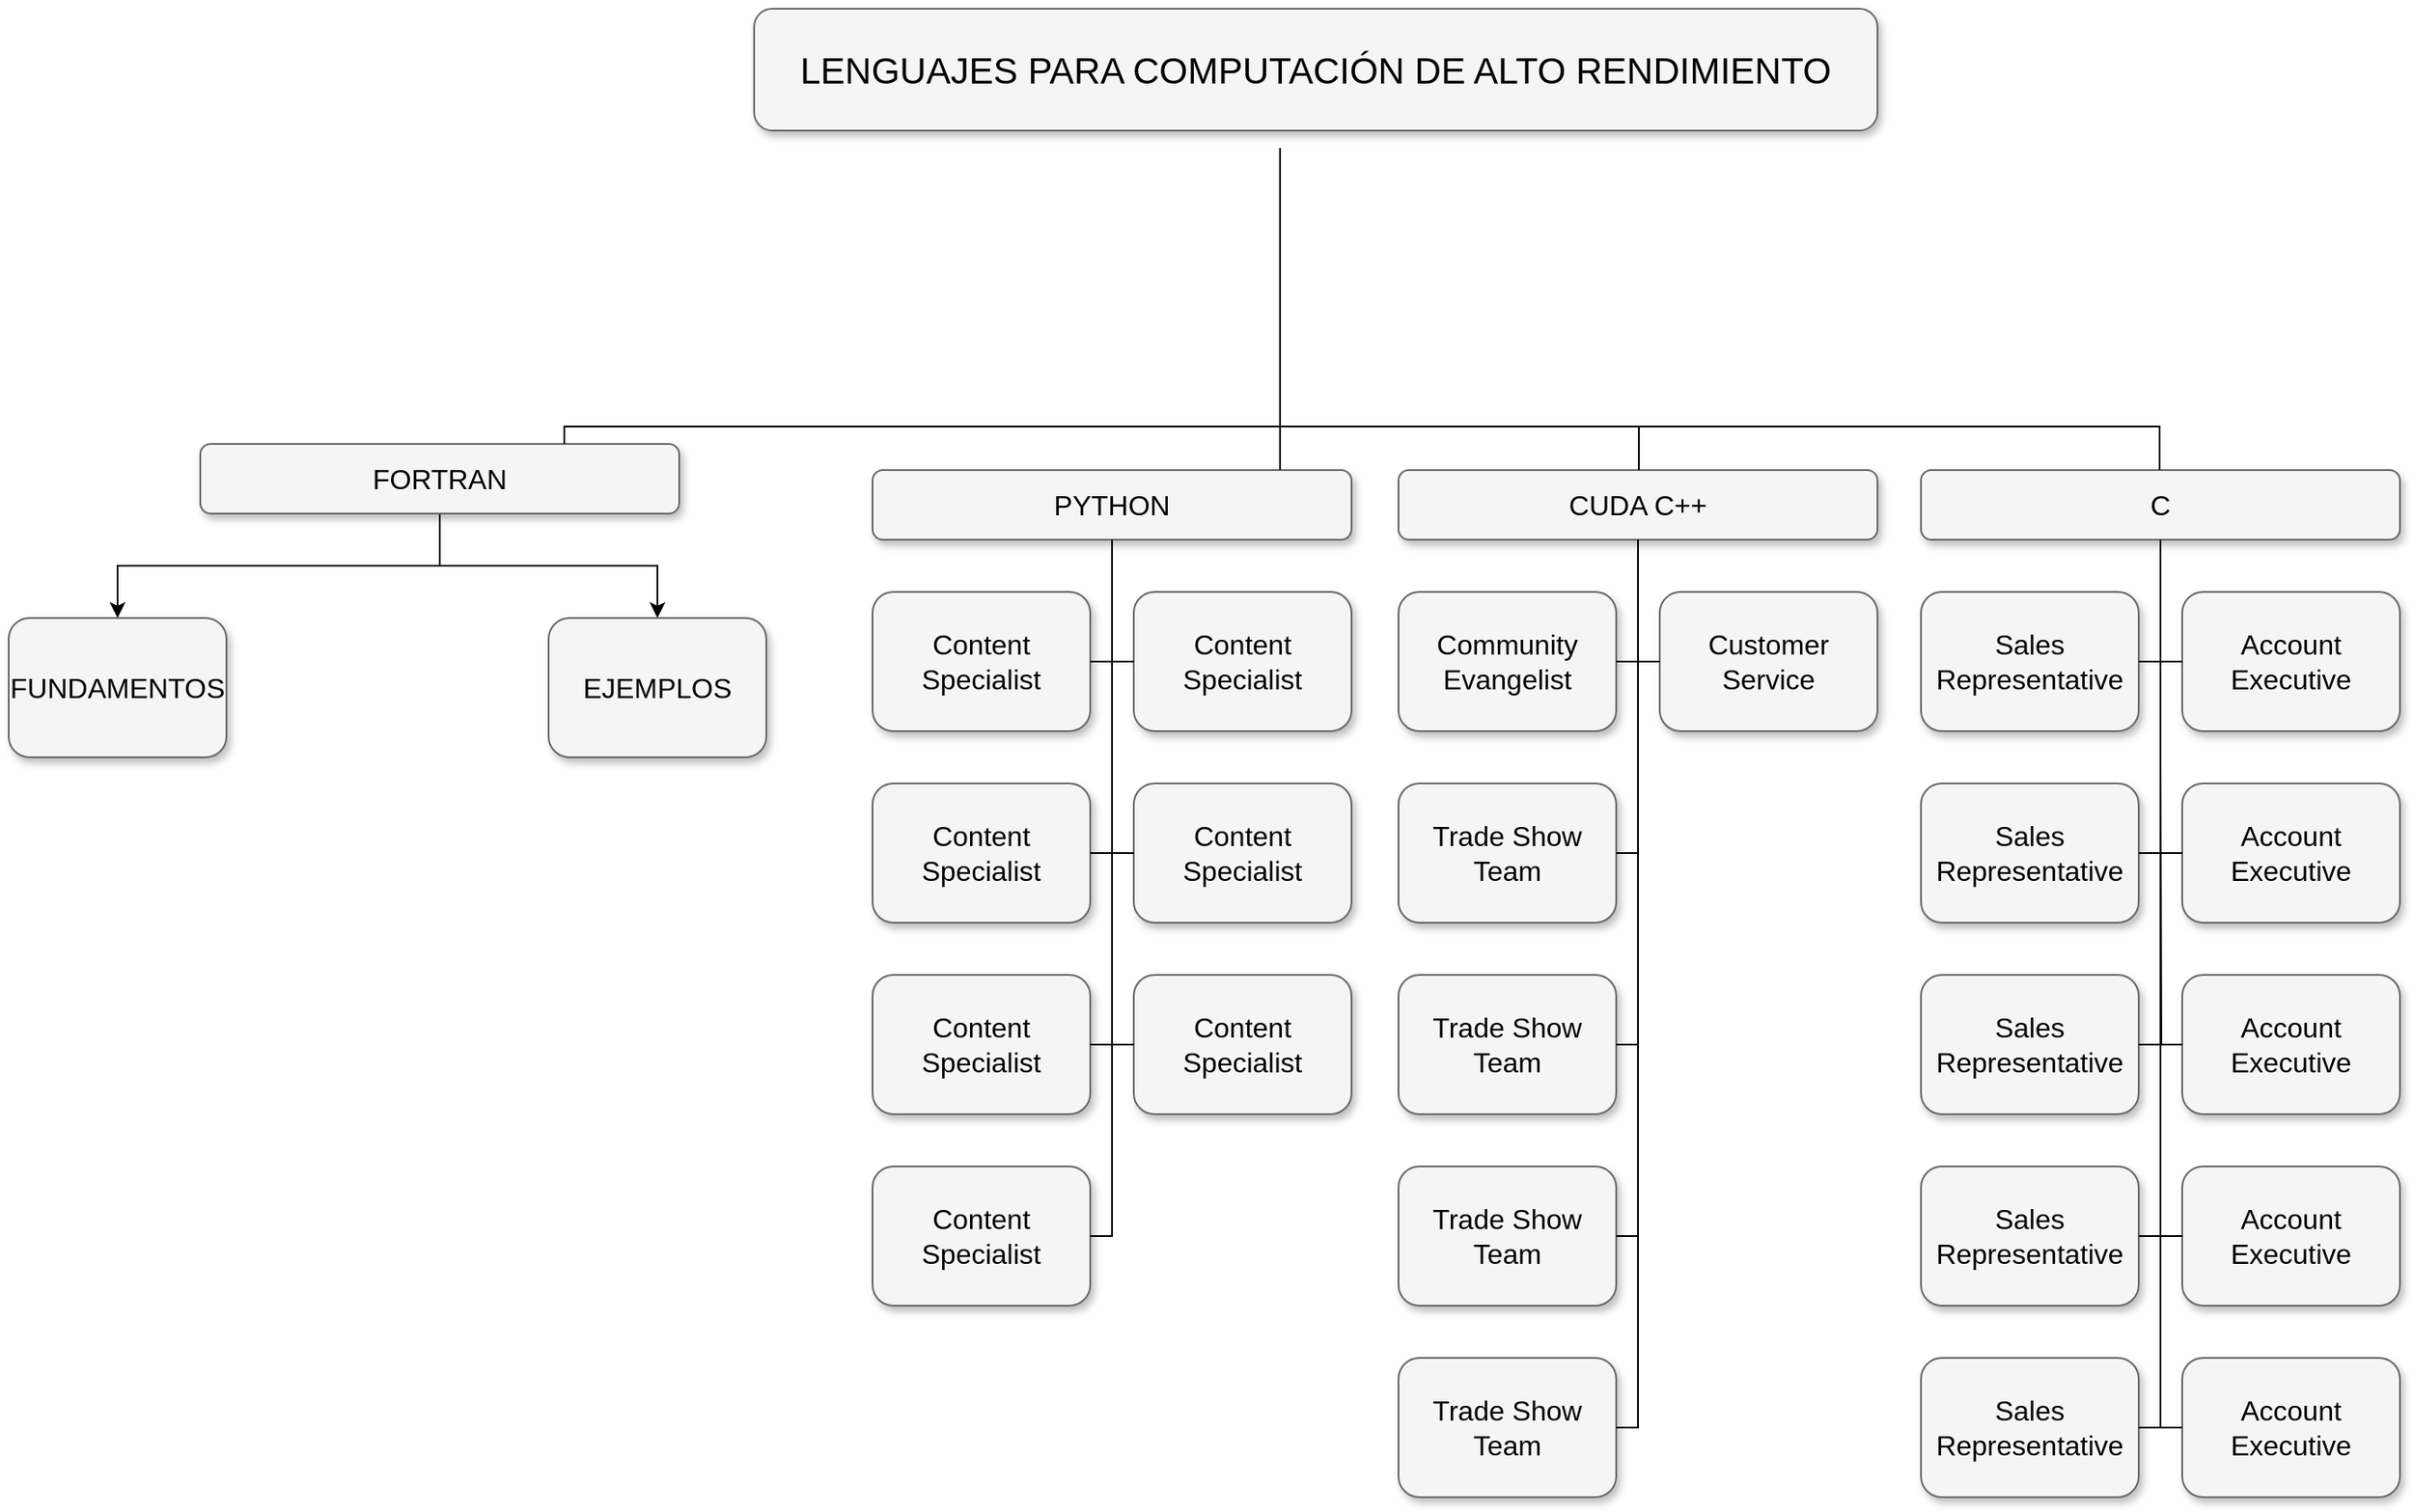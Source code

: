 <mxfile version="22.1.21" type="github">
  <diagram name="Page-1" id="b98fa263-6416-c6ec-5b7d-78bf54ef71d0">
    <mxGraphModel dx="1664" dy="982" grid="1" gridSize="10" guides="1" tooltips="1" connect="1" arrows="1" fold="1" page="1" pageScale="1.5" pageWidth="1169" pageHeight="826" background="none" math="0" shadow="0">
      <root>
        <mxCell id="0" style=";html=1;" />
        <mxCell id="1" style=";html=1;" parent="0" />
        <mxCell id="303ed1de8c2c98b4-3" value="&lt;font style=&quot;font-size: 21px;&quot;&gt;LENGUAJES PARA COMPUTACIÓN DE ALTO RENDIMIENTO&lt;/font&gt;" style="whiteSpace=wrap;html=1;rounded=1;shadow=1;strokeWidth=1;fontSize=16;align=center;fillColor=#f5f5f5;strokeColor=#666666;" parent="1" vertex="1">
          <mxGeometry x="528" y="170" width="645" height="70" as="geometry" />
        </mxCell>
        <mxCell id="3Gz9zS-fkLntQRFdHaT7-7" style="edgeStyle=orthogonalEdgeStyle;rounded=0;orthogonalLoop=1;jettySize=auto;html=1;" edge="1" parent="1" source="303ed1de8c2c98b4-5" target="303ed1de8c2c98b4-10">
          <mxGeometry relative="1" as="geometry" />
        </mxCell>
        <mxCell id="3Gz9zS-fkLntQRFdHaT7-8" style="edgeStyle=orthogonalEdgeStyle;rounded=0;orthogonalLoop=1;jettySize=auto;html=1;" edge="1" parent="1" source="303ed1de8c2c98b4-5" target="303ed1de8c2c98b4-21">
          <mxGeometry relative="1" as="geometry" />
        </mxCell>
        <mxCell id="303ed1de8c2c98b4-5" value="FORTRAN" style="whiteSpace=wrap;html=1;rounded=1;shadow=1;strokeWidth=1;fontSize=16;align=center;fillColor=#f5f5f5;strokeColor=#666666;" parent="1" vertex="1">
          <mxGeometry x="210" y="420" width="275" height="40" as="geometry" />
        </mxCell>
        <mxCell id="303ed1de8c2c98b4-6" value="PYTHON" style="whiteSpace=wrap;html=1;rounded=1;shadow=1;strokeWidth=1;fontSize=16;align=center;fillColor=#f5f5f5;strokeColor=#666666;" parent="1" vertex="1">
          <mxGeometry x="596" y="435" width="275" height="40" as="geometry" />
        </mxCell>
        <mxCell id="303ed1de8c2c98b4-8" value="CUDA C++" style="whiteSpace=wrap;html=1;rounded=1;shadow=1;strokeWidth=1;fontSize=16;align=center;fillColor=#f5f5f5;strokeColor=#666666;" parent="1" vertex="1">
          <mxGeometry x="898" y="435" width="275" height="40" as="geometry" />
        </mxCell>
        <mxCell id="303ed1de8c2c98b4-9" value="C" style="whiteSpace=wrap;html=1;rounded=1;shadow=1;strokeWidth=1;fontSize=16;align=center;fillColor=#f5f5f5;strokeColor=#666666;" parent="1" vertex="1">
          <mxGeometry x="1198" y="435" width="275" height="40" as="geometry" />
        </mxCell>
        <mxCell id="303ed1de8c2c98b4-10" value="FUNDAMENTOS" style="whiteSpace=wrap;html=1;rounded=1;shadow=1;strokeWidth=1;fontSize=16;align=center;fillColor=#f5f5f5;strokeColor=#666666;" parent="1" vertex="1">
          <mxGeometry x="100" y="520" width="125" height="80" as="geometry" />
        </mxCell>
        <mxCell id="303ed1de8c2c98b4-13" value="Content Specialist" style="whiteSpace=wrap;html=1;rounded=1;shadow=1;strokeWidth=1;fontSize=16;align=center;fillColor=#f5f5f5;strokeColor=#666666;" parent="1" vertex="1">
          <mxGeometry x="596" y="505" width="125" height="80" as="geometry" />
        </mxCell>
        <mxCell id="303ed1de8c2c98b4-14" value="&lt;span&gt;Content Specialist&lt;/span&gt;" style="whiteSpace=wrap;html=1;rounded=1;shadow=1;strokeWidth=1;fontSize=16;align=center;fillColor=#f5f5f5;strokeColor=#666666;" parent="1" vertex="1">
          <mxGeometry x="746" y="505" width="125" height="80" as="geometry" />
        </mxCell>
        <mxCell id="303ed1de8c2c98b4-17" value="Community Evangelist" style="whiteSpace=wrap;html=1;rounded=1;shadow=1;strokeWidth=1;fontSize=16;align=center;fillColor=#f5f5f5;strokeColor=#666666;" parent="1" vertex="1">
          <mxGeometry x="898" y="505" width="125" height="80" as="geometry" />
        </mxCell>
        <mxCell id="303ed1de8c2c98b4-18" value="Customer Service" style="whiteSpace=wrap;html=1;rounded=1;shadow=1;strokeWidth=1;fontSize=16;align=center;fillColor=#f5f5f5;strokeColor=#666666;" parent="1" vertex="1">
          <mxGeometry x="1048" y="505" width="125" height="80" as="geometry" />
        </mxCell>
        <mxCell id="303ed1de8c2c98b4-19" value="Sales Representative" style="whiteSpace=wrap;html=1;rounded=1;shadow=1;strokeWidth=1;fontSize=16;align=center;fillColor=#f5f5f5;strokeColor=#666666;" parent="1" vertex="1">
          <mxGeometry x="1198" y="505" width="125" height="80" as="geometry" />
        </mxCell>
        <mxCell id="303ed1de8c2c98b4-20" value="Account Executive" style="whiteSpace=wrap;html=1;rounded=1;shadow=1;strokeWidth=1;fontSize=16;align=center;fillColor=#f5f5f5;strokeColor=#666666;" parent="1" vertex="1">
          <mxGeometry x="1348" y="505" width="125" height="80" as="geometry" />
        </mxCell>
        <mxCell id="303ed1de8c2c98b4-21" value="EJEMPLOS&lt;br&gt;" style="whiteSpace=wrap;html=1;rounded=1;shadow=1;strokeWidth=1;fontSize=16;align=center;fillColor=#f5f5f5;strokeColor=#666666;" parent="1" vertex="1">
          <mxGeometry x="410" y="520" width="125" height="80" as="geometry" />
        </mxCell>
        <mxCell id="303ed1de8c2c98b4-23" value="Content Specialist" style="whiteSpace=wrap;html=1;rounded=1;shadow=1;strokeWidth=1;fontSize=16;align=center;fillColor=#f5f5f5;strokeColor=#666666;" parent="1" vertex="1">
          <mxGeometry x="596" y="615" width="125" height="80" as="geometry" />
        </mxCell>
        <mxCell id="303ed1de8c2c98b4-24" value="&lt;span&gt;Content Specialist&lt;/span&gt;" style="whiteSpace=wrap;html=1;rounded=1;shadow=1;strokeWidth=1;fontSize=16;align=center;fillColor=#f5f5f5;strokeColor=#666666;" parent="1" vertex="1">
          <mxGeometry x="746" y="615" width="125" height="80" as="geometry" />
        </mxCell>
        <mxCell id="303ed1de8c2c98b4-27" value="Trade Show Team" style="whiteSpace=wrap;html=1;rounded=1;shadow=1;strokeWidth=1;fontSize=16;align=center;fillColor=#f5f5f5;strokeColor=#666666;" parent="1" vertex="1">
          <mxGeometry x="898" y="615" width="125" height="80" as="geometry" />
        </mxCell>
        <mxCell id="303ed1de8c2c98b4-29" value="&lt;span&gt;Sales Representative&lt;/span&gt;" style="whiteSpace=wrap;html=1;rounded=1;shadow=1;strokeWidth=1;fontSize=16;align=center;fillColor=#f5f5f5;strokeColor=#666666;" parent="1" vertex="1">
          <mxGeometry x="1198" y="615" width="125" height="80" as="geometry" />
        </mxCell>
        <mxCell id="303ed1de8c2c98b4-30" value="&lt;span&gt;Account Executive&lt;/span&gt;" style="whiteSpace=wrap;html=1;rounded=1;shadow=1;strokeWidth=1;fontSize=16;align=center;fillColor=#f5f5f5;strokeColor=#666666;" parent="1" vertex="1">
          <mxGeometry x="1348" y="615" width="125" height="80" as="geometry" />
        </mxCell>
        <mxCell id="303ed1de8c2c98b4-33" value="Content Specialist" style="whiteSpace=wrap;html=1;rounded=1;shadow=1;strokeWidth=1;fontSize=16;align=center;fillColor=#f5f5f5;strokeColor=#666666;" parent="1" vertex="1">
          <mxGeometry x="596" y="725" width="125" height="80" as="geometry" />
        </mxCell>
        <mxCell id="303ed1de8c2c98b4-37" value="&lt;span&gt;Trade Show Team&lt;/span&gt;" style="whiteSpace=wrap;html=1;rounded=1;shadow=1;strokeWidth=1;fontSize=16;align=center;fillColor=#f5f5f5;strokeColor=#666666;" parent="1" vertex="1">
          <mxGeometry x="898" y="725" width="125" height="80" as="geometry" />
        </mxCell>
        <mxCell id="303ed1de8c2c98b4-39" value="&lt;span&gt;Sales Representative&lt;/span&gt;" style="whiteSpace=wrap;html=1;rounded=1;shadow=1;strokeWidth=1;fontSize=16;align=center;fillColor=#f5f5f5;strokeColor=#666666;" parent="1" vertex="1">
          <mxGeometry x="1198" y="725" width="125" height="80" as="geometry" />
        </mxCell>
        <mxCell id="303ed1de8c2c98b4-40" value="&lt;span&gt;Account Executive&lt;/span&gt;" style="whiteSpace=wrap;html=1;rounded=1;shadow=1;strokeWidth=1;fontSize=16;align=center;fillColor=#f5f5f5;strokeColor=#666666;" parent="1" vertex="1">
          <mxGeometry x="1348" y="725" width="125" height="80" as="geometry" />
        </mxCell>
        <mxCell id="303ed1de8c2c98b4-47" value="&lt;span&gt;Trade Show Team&lt;/span&gt;" style="whiteSpace=wrap;html=1;rounded=1;shadow=1;strokeWidth=1;fontSize=16;align=center;fillColor=#f5f5f5;strokeColor=#666666;" parent="1" vertex="1">
          <mxGeometry x="898" y="835" width="125" height="80" as="geometry" />
        </mxCell>
        <mxCell id="303ed1de8c2c98b4-49" value="&lt;span&gt;Sales Representative&lt;/span&gt;" style="whiteSpace=wrap;html=1;rounded=1;shadow=1;strokeWidth=1;fontSize=16;align=center;fillColor=#f5f5f5;strokeColor=#666666;" parent="1" vertex="1">
          <mxGeometry x="1198" y="835" width="125" height="80" as="geometry" />
        </mxCell>
        <mxCell id="303ed1de8c2c98b4-50" value="&lt;span&gt;Account Executive&lt;/span&gt;" style="whiteSpace=wrap;html=1;rounded=1;shadow=1;strokeWidth=1;fontSize=16;align=center;fillColor=#f5f5f5;strokeColor=#666666;" parent="1" vertex="1">
          <mxGeometry x="1348" y="835" width="125" height="80" as="geometry" />
        </mxCell>
        <mxCell id="303ed1de8c2c98b4-59" value="&lt;span&gt;Sales Representative&lt;/span&gt;" style="whiteSpace=wrap;html=1;rounded=1;shadow=1;strokeWidth=1;fontSize=16;align=center;fillColor=#f5f5f5;strokeColor=#666666;" parent="1" vertex="1">
          <mxGeometry x="1198" y="945" width="125" height="80" as="geometry" />
        </mxCell>
        <mxCell id="303ed1de8c2c98b4-60" value="&lt;span&gt;Account Executive&lt;/span&gt;" style="whiteSpace=wrap;html=1;rounded=1;shadow=1;strokeWidth=1;fontSize=16;align=center;fillColor=#f5f5f5;strokeColor=#666666;" parent="1" vertex="1">
          <mxGeometry x="1348" y="945" width="125" height="80" as="geometry" />
        </mxCell>
        <mxCell id="303ed1de8c2c98b4-73" value="&lt;span&gt;Trade Show Team&lt;/span&gt;" style="whiteSpace=wrap;html=1;rounded=1;shadow=1;strokeWidth=1;fontSize=16;align=center;fillColor=#f5f5f5;strokeColor=#666666;" parent="1" vertex="1">
          <mxGeometry x="898" y="945" width="125" height="80" as="geometry" />
        </mxCell>
        <mxCell id="303ed1de8c2c98b4-74" value="&lt;span&gt;Content Specialist&lt;/span&gt;" style="whiteSpace=wrap;html=1;rounded=1;shadow=1;strokeWidth=1;fontSize=16;align=center;fillColor=#f5f5f5;strokeColor=#666666;" parent="1" vertex="1">
          <mxGeometry x="746" y="725" width="125" height="80" as="geometry" />
        </mxCell>
        <mxCell id="303ed1de8c2c98b4-75" value="&lt;span&gt;Content Specialist&lt;/span&gt;" style="whiteSpace=wrap;html=1;rounded=1;shadow=1;strokeWidth=1;fontSize=16;align=center;fillColor=#f5f5f5;strokeColor=#666666;" parent="1" vertex="1">
          <mxGeometry x="596" y="835" width="125" height="80" as="geometry" />
        </mxCell>
        <mxCell id="303ed1de8c2c98b4-80" style="edgeStyle=orthogonalEdgeStyle;html=1;startSize=6;endFill=0;endSize=6;strokeWidth=1;fontSize=16;rounded=0;endArrow=none;" parent="1" target="303ed1de8c2c98b4-5" edge="1">
          <mxGeometry relative="1" as="geometry">
            <Array as="points">
              <mxPoint x="830" y="250" />
              <mxPoint x="830" y="410" />
              <mxPoint x="419" y="410" />
            </Array>
            <mxPoint x="830" y="250" as="sourcePoint" />
          </mxGeometry>
        </mxCell>
        <mxCell id="303ed1de8c2c98b4-81" style="edgeStyle=elbowEdgeStyle;html=1;startSize=6;endFill=0;endSize=6;strokeWidth=1;fontSize=16;rounded=0;endArrow=none;" parent="1" target="303ed1de8c2c98b4-6" edge="1">
          <mxGeometry relative="1" as="geometry">
            <Array as="points">
              <mxPoint x="830" y="340" />
              <mxPoint x="726" y="415" />
            </Array>
            <mxPoint x="830" y="250" as="sourcePoint" />
          </mxGeometry>
        </mxCell>
        <mxCell id="303ed1de8c2c98b4-83" style="edgeStyle=orthogonalEdgeStyle;html=1;startSize=6;endFill=0;endSize=6;strokeWidth=1;fontSize=16;rounded=0;endArrow=none;" parent="1" target="303ed1de8c2c98b4-8" edge="1">
          <mxGeometry relative="1" as="geometry">
            <Array as="points">
              <mxPoint x="830" y="250" />
              <mxPoint x="830" y="410" />
              <mxPoint x="1036" y="410" />
            </Array>
            <mxPoint x="830" y="250" as="sourcePoint" />
          </mxGeometry>
        </mxCell>
        <mxCell id="303ed1de8c2c98b4-84" style="edgeStyle=orthogonalEdgeStyle;html=1;startSize=6;endFill=0;endSize=6;strokeWidth=1;fontSize=16;rounded=0;endArrow=none;" parent="1" target="303ed1de8c2c98b4-9" edge="1">
          <mxGeometry relative="1" as="geometry">
            <Array as="points">
              <mxPoint x="830" y="250" />
              <mxPoint x="830" y="410" />
              <mxPoint x="1335" y="410" />
            </Array>
            <mxPoint x="830" y="250" as="sourcePoint" />
          </mxGeometry>
        </mxCell>
        <mxCell id="303ed1de8c2c98b4-92" style="edgeStyle=orthogonalEdgeStyle;html=1;startSize=6;endFill=0;endSize=6;strokeWidth=1;fontSize=16;rounded=0;endArrow=none;entryX=1;entryY=0.5;" parent="1" source="303ed1de8c2c98b4-6" target="303ed1de8c2c98b4-13" edge="1">
          <mxGeometry relative="1" as="geometry">
            <Array as="points">
              <mxPoint x="733" y="545" />
            </Array>
          </mxGeometry>
        </mxCell>
        <mxCell id="303ed1de8c2c98b4-93" style="edgeStyle=orthogonalEdgeStyle;html=1;startSize=6;endFill=0;endSize=6;strokeWidth=1;fontSize=16;rounded=0;endArrow=none;entryX=1;entryY=0.5;" parent="1" source="303ed1de8c2c98b4-6" target="303ed1de8c2c98b4-23" edge="1">
          <mxGeometry relative="1" as="geometry">
            <Array as="points">
              <mxPoint x="734" y="655" />
            </Array>
          </mxGeometry>
        </mxCell>
        <mxCell id="303ed1de8c2c98b4-94" style="edgeStyle=orthogonalEdgeStyle;html=1;startSize=6;endFill=0;endSize=6;strokeWidth=1;fontSize=16;rounded=0;endArrow=none;entryX=1;entryY=0.5;" parent="1" source="303ed1de8c2c98b4-6" target="303ed1de8c2c98b4-33" edge="1">
          <mxGeometry relative="1" as="geometry">
            <Array as="points">
              <mxPoint x="733" y="765" />
            </Array>
          </mxGeometry>
        </mxCell>
        <mxCell id="303ed1de8c2c98b4-95" style="edgeStyle=orthogonalEdgeStyle;html=1;startSize=6;endFill=0;endSize=6;strokeWidth=1;fontSize=16;rounded=0;endArrow=none;entryX=1;entryY=0.5;" parent="1" source="303ed1de8c2c98b4-6" target="303ed1de8c2c98b4-75" edge="1">
          <mxGeometry relative="1" as="geometry">
            <Array as="points">
              <mxPoint x="733" y="875" />
            </Array>
          </mxGeometry>
        </mxCell>
        <mxCell id="303ed1de8c2c98b4-96" style="edgeStyle=orthogonalEdgeStyle;html=1;startSize=6;endFill=0;endSize=6;strokeWidth=1;fontSize=16;rounded=0;endArrow=none;entryX=0;entryY=0.5;" parent="1" source="303ed1de8c2c98b4-6" target="303ed1de8c2c98b4-14" edge="1">
          <mxGeometry relative="1" as="geometry">
            <Array as="points">
              <mxPoint x="733" y="545" />
            </Array>
          </mxGeometry>
        </mxCell>
        <mxCell id="303ed1de8c2c98b4-97" style="edgeStyle=orthogonalEdgeStyle;html=1;startSize=6;endFill=0;endSize=6;strokeWidth=1;fontSize=16;rounded=0;endArrow=none;entryX=0;entryY=0.5;" parent="1" source="303ed1de8c2c98b4-6" target="303ed1de8c2c98b4-24" edge="1">
          <mxGeometry relative="1" as="geometry">
            <Array as="points">
              <mxPoint x="733" y="655" />
            </Array>
          </mxGeometry>
        </mxCell>
        <mxCell id="303ed1de8c2c98b4-98" style="edgeStyle=orthogonalEdgeStyle;html=1;startSize=6;endFill=0;endSize=6;strokeWidth=1;fontSize=16;rounded=0;endArrow=none;entryX=0;entryY=0.5;" parent="1" source="303ed1de8c2c98b4-6" target="303ed1de8c2c98b4-74" edge="1">
          <mxGeometry relative="1" as="geometry">
            <Array as="points">
              <mxPoint x="733" y="765" />
            </Array>
          </mxGeometry>
        </mxCell>
        <mxCell id="303ed1de8c2c98b4-103" style="edgeStyle=orthogonalEdgeStyle;html=1;startSize=6;endFill=0;endSize=6;strokeWidth=1;fontSize=16;rounded=0;endArrow=none;entryX=1;entryY=0.5;" parent="1" source="303ed1de8c2c98b4-8" target="303ed1de8c2c98b4-17" edge="1">
          <mxGeometry relative="1" as="geometry">
            <Array as="points">
              <mxPoint x="1036" y="545" />
            </Array>
          </mxGeometry>
        </mxCell>
        <mxCell id="303ed1de8c2c98b4-104" style="edgeStyle=orthogonalEdgeStyle;html=1;startSize=6;endFill=0;endSize=6;strokeWidth=1;fontSize=16;rounded=0;endArrow=none;entryX=0;entryY=0.5;" parent="1" source="303ed1de8c2c98b4-8" target="303ed1de8c2c98b4-18" edge="1">
          <mxGeometry relative="1" as="geometry">
            <Array as="points">
              <mxPoint x="1036" y="545" />
            </Array>
          </mxGeometry>
        </mxCell>
        <mxCell id="303ed1de8c2c98b4-105" style="edgeStyle=orthogonalEdgeStyle;html=1;startSize=6;endFill=0;endSize=6;strokeWidth=1;fontSize=16;rounded=0;endArrow=none;entryX=1;entryY=0.5;" parent="1" source="303ed1de8c2c98b4-8" target="303ed1de8c2c98b4-27" edge="1">
          <mxGeometry relative="1" as="geometry">
            <Array as="points">
              <mxPoint x="1036" y="655" />
            </Array>
          </mxGeometry>
        </mxCell>
        <mxCell id="303ed1de8c2c98b4-106" style="edgeStyle=orthogonalEdgeStyle;html=1;startSize=6;endFill=0;endSize=6;strokeWidth=1;fontSize=16;rounded=0;endArrow=none;entryX=1;entryY=0.5;" parent="1" source="303ed1de8c2c98b4-8" target="303ed1de8c2c98b4-37" edge="1">
          <mxGeometry relative="1" as="geometry">
            <Array as="points">
              <mxPoint x="1036" y="765" />
            </Array>
          </mxGeometry>
        </mxCell>
        <mxCell id="303ed1de8c2c98b4-107" style="edgeStyle=orthogonalEdgeStyle;html=1;startSize=6;endFill=0;endSize=6;strokeWidth=1;fontSize=16;rounded=0;endArrow=none;entryX=1;entryY=0.5;" parent="1" source="303ed1de8c2c98b4-8" target="303ed1de8c2c98b4-47" edge="1">
          <mxGeometry relative="1" as="geometry">
            <Array as="points">
              <mxPoint x="1036" y="875" />
            </Array>
          </mxGeometry>
        </mxCell>
        <mxCell id="303ed1de8c2c98b4-108" style="edgeStyle=orthogonalEdgeStyle;html=1;startSize=6;endFill=0;endSize=6;strokeWidth=1;fontSize=16;rounded=0;endArrow=none;entryX=1;entryY=0.5;" parent="1" source="303ed1de8c2c98b4-8" target="303ed1de8c2c98b4-73" edge="1">
          <mxGeometry relative="1" as="geometry">
            <Array as="points">
              <mxPoint x="1036" y="985" />
            </Array>
          </mxGeometry>
        </mxCell>
        <mxCell id="303ed1de8c2c98b4-109" style="edgeStyle=orthogonalEdgeStyle;html=1;startSize=6;endFill=0;endSize=6;strokeWidth=1;fontSize=16;rounded=0;endArrow=none;entryX=1;entryY=0.5;" parent="1" source="303ed1de8c2c98b4-9" target="303ed1de8c2c98b4-19" edge="1">
          <mxGeometry relative="1" as="geometry">
            <Array as="points">
              <mxPoint x="1336" y="545" />
            </Array>
          </mxGeometry>
        </mxCell>
        <mxCell id="303ed1de8c2c98b4-110" style="edgeStyle=orthogonalEdgeStyle;html=1;startSize=6;endFill=0;endSize=6;strokeWidth=1;fontSize=16;rounded=0;endArrow=none;entryX=1;entryY=0.5;" parent="1" source="303ed1de8c2c98b4-9" target="303ed1de8c2c98b4-29" edge="1">
          <mxGeometry relative="1" as="geometry">
            <Array as="points">
              <mxPoint x="1336" y="655" />
            </Array>
          </mxGeometry>
        </mxCell>
        <mxCell id="303ed1de8c2c98b4-111" style="edgeStyle=orthogonalEdgeStyle;html=1;startSize=6;endFill=0;endSize=6;strokeWidth=1;fontSize=16;rounded=0;endArrow=none;entryX=1;entryY=0.5;" parent="1" source="303ed1de8c2c98b4-9" target="303ed1de8c2c98b4-39" edge="1">
          <mxGeometry relative="1" as="geometry">
            <mxPoint x="1521" y="760" as="targetPoint" />
            <Array as="points">
              <mxPoint x="1336" y="600" />
              <mxPoint x="1336" y="765" />
            </Array>
          </mxGeometry>
        </mxCell>
        <mxCell id="303ed1de8c2c98b4-112" style="edgeStyle=orthogonalEdgeStyle;html=1;startSize=6;endFill=0;endSize=6;strokeWidth=1;fontSize=16;rounded=0;endArrow=none;entryX=1;entryY=0.5;" parent="1" source="303ed1de8c2c98b4-9" target="303ed1de8c2c98b4-49" edge="1">
          <mxGeometry relative="1" as="geometry">
            <Array as="points">
              <mxPoint x="1336" y="875" />
            </Array>
          </mxGeometry>
        </mxCell>
        <mxCell id="303ed1de8c2c98b4-113" style="edgeStyle=orthogonalEdgeStyle;html=1;startSize=6;endFill=0;endSize=6;strokeWidth=1;fontSize=16;rounded=0;endArrow=none;entryX=1;entryY=0.5;" parent="1" source="303ed1de8c2c98b4-9" target="303ed1de8c2c98b4-59" edge="1">
          <mxGeometry relative="1" as="geometry">
            <Array as="points">
              <mxPoint x="1336" y="985" />
            </Array>
          </mxGeometry>
        </mxCell>
        <mxCell id="303ed1de8c2c98b4-114" style="edgeStyle=orthogonalEdgeStyle;html=1;startSize=6;endFill=0;endSize=6;strokeWidth=1;fontSize=16;rounded=0;endArrow=none;entryX=0;entryY=0.5;" parent="1" source="303ed1de8c2c98b4-9" target="303ed1de8c2c98b4-20" edge="1">
          <mxGeometry relative="1" as="geometry">
            <Array as="points">
              <mxPoint x="1336" y="545" />
            </Array>
          </mxGeometry>
        </mxCell>
        <mxCell id="303ed1de8c2c98b4-115" style="edgeStyle=orthogonalEdgeStyle;html=1;startSize=6;endFill=0;endSize=6;strokeWidth=1;fontSize=16;rounded=0;endArrow=none;entryX=0;entryY=0.5;" parent="1" source="303ed1de8c2c98b4-9" target="303ed1de8c2c98b4-30" edge="1">
          <mxGeometry relative="1" as="geometry">
            <Array as="points">
              <mxPoint x="1336" y="655" />
            </Array>
          </mxGeometry>
        </mxCell>
        <mxCell id="303ed1de8c2c98b4-116" style="edgeStyle=orthogonalEdgeStyle;html=1;startSize=6;endFill=0;endSize=6;strokeWidth=1;fontSize=16;rounded=0;endArrow=none;entryX=0;entryY=0.5;" parent="1" source="303ed1de8c2c98b4-9" target="303ed1de8c2c98b4-40" edge="1">
          <mxGeometry relative="1" as="geometry">
            <Array as="points">
              <mxPoint x="1336" y="765" />
            </Array>
          </mxGeometry>
        </mxCell>
        <mxCell id="303ed1de8c2c98b4-117" style="edgeStyle=orthogonalEdgeStyle;html=1;startSize=6;endFill=0;endSize=6;strokeWidth=1;fontSize=16;rounded=0;endArrow=none;entryX=0;entryY=0.5;" parent="1" source="303ed1de8c2c98b4-9" target="303ed1de8c2c98b4-50" edge="1">
          <mxGeometry relative="1" as="geometry">
            <Array as="points">
              <mxPoint x="1336" y="875" />
            </Array>
          </mxGeometry>
        </mxCell>
        <mxCell id="303ed1de8c2c98b4-118" style="edgeStyle=orthogonalEdgeStyle;html=1;startSize=6;endFill=0;endSize=6;strokeWidth=1;fontSize=16;rounded=0;endArrow=none;entryX=0;entryY=0.5;" parent="1" source="303ed1de8c2c98b4-9" target="303ed1de8c2c98b4-60" edge="1">
          <mxGeometry relative="1" as="geometry">
            <Array as="points">
              <mxPoint x="1336" y="985" />
            </Array>
          </mxGeometry>
        </mxCell>
      </root>
    </mxGraphModel>
  </diagram>
</mxfile>
